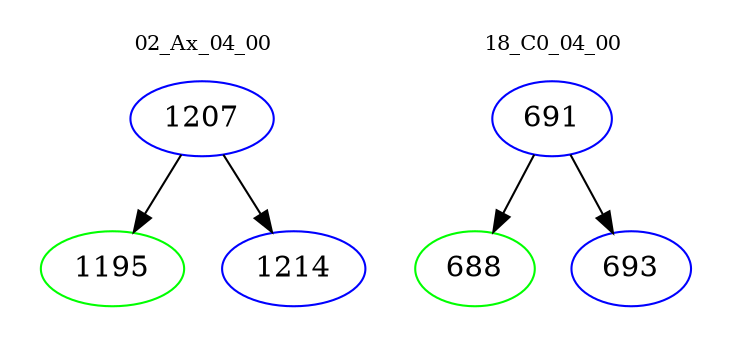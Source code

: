 digraph{
subgraph cluster_0 {
color = white
label = "02_Ax_04_00";
fontsize=10;
T0_1207 [label="1207", color="blue"]
T0_1207 -> T0_1195 [color="black"]
T0_1195 [label="1195", color="green"]
T0_1207 -> T0_1214 [color="black"]
T0_1214 [label="1214", color="blue"]
}
subgraph cluster_1 {
color = white
label = "18_C0_04_00";
fontsize=10;
T1_691 [label="691", color="blue"]
T1_691 -> T1_688 [color="black"]
T1_688 [label="688", color="green"]
T1_691 -> T1_693 [color="black"]
T1_693 [label="693", color="blue"]
}
}

